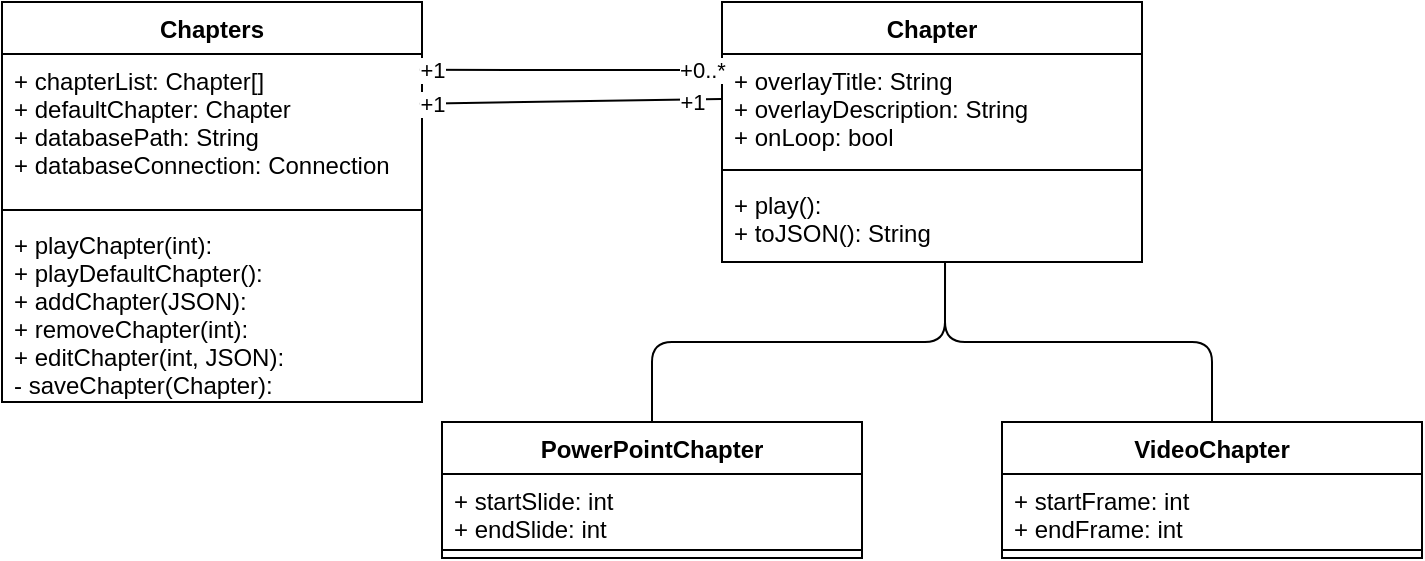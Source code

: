 <mxfile>
    <diagram id="MgaHH2T1kO8tj6MzfGyo" name="Page-1">
        <mxGraphModel dx="838" dy="1713" grid="1" gridSize="10" guides="1" tooltips="1" connect="1" arrows="1" fold="1" page="1" pageScale="1" pageWidth="850" pageHeight="1100" math="0" shadow="0">
            <root>
                <mxCell id="0"/>
                <mxCell id="1" parent="0"/>
                <mxCell id="31" value="Chapter" style="swimlane;fontStyle=1;align=center;verticalAlign=top;childLayout=stackLayout;horizontal=1;startSize=26;horizontalStack=0;resizeParent=1;resizeParentMax=0;resizeLast=0;collapsible=1;marginBottom=0;" vertex="1" parent="1">
                    <mxGeometry x="440" y="-480" width="210" height="130" as="geometry"/>
                </mxCell>
                <mxCell id="32" value="+ overlayTitle: String&#10;+ overlayDescription: String&#10;+ onLoop: bool" style="text;strokeColor=none;fillColor=none;align=left;verticalAlign=top;spacingLeft=4;spacingRight=4;overflow=hidden;rotatable=0;points=[[0,0.5],[1,0.5]];portConstraint=eastwest;" vertex="1" parent="31">
                    <mxGeometry y="26" width="210" height="54" as="geometry"/>
                </mxCell>
                <mxCell id="33" value="" style="line;strokeWidth=1;fillColor=none;align=left;verticalAlign=middle;spacingTop=-1;spacingLeft=3;spacingRight=3;rotatable=0;labelPosition=right;points=[];portConstraint=eastwest;strokeColor=inherit;" vertex="1" parent="31">
                    <mxGeometry y="80" width="210" height="8" as="geometry"/>
                </mxCell>
                <mxCell id="34" value="+ play():&#10;+ toJSON(): String" style="text;strokeColor=none;fillColor=none;align=left;verticalAlign=top;spacingLeft=4;spacingRight=4;overflow=hidden;rotatable=0;points=[[0,0.5],[1,0.5]];portConstraint=eastwest;" vertex="1" parent="31">
                    <mxGeometry y="88" width="210" height="42" as="geometry"/>
                </mxCell>
                <mxCell id="42" value="Chapters" style="swimlane;fontStyle=1;align=center;verticalAlign=top;childLayout=stackLayout;horizontal=1;startSize=26;horizontalStack=0;resizeParent=1;resizeParentMax=0;resizeLast=0;collapsible=1;marginBottom=0;" vertex="1" parent="1">
                    <mxGeometry x="80" y="-480" width="210" height="200" as="geometry"/>
                </mxCell>
                <mxCell id="43" value="+ chapterList: Chapter[]&#10;+ defaultChapter: Chapter&#10;+ databasePath: String&#10;+ databaseConnection: Connection" style="text;strokeColor=none;fillColor=none;align=left;verticalAlign=top;spacingLeft=4;spacingRight=4;overflow=hidden;rotatable=0;points=[[0,0.5],[1,0.5]];portConstraint=eastwest;" vertex="1" parent="42">
                    <mxGeometry y="26" width="210" height="74" as="geometry"/>
                </mxCell>
                <mxCell id="44" value="" style="line;strokeWidth=1;fillColor=none;align=left;verticalAlign=middle;spacingTop=-1;spacingLeft=3;spacingRight=3;rotatable=0;labelPosition=right;points=[];portConstraint=eastwest;strokeColor=inherit;" vertex="1" parent="42">
                    <mxGeometry y="100" width="210" height="8" as="geometry"/>
                </mxCell>
                <mxCell id="45" value="+ playChapter(int): &#10;+ playDefaultChapter():&#10;+ addChapter(JSON):&#10;+ removeChapter(int):&#10;+ editChapter(int, JSON):&#10;- saveChapter(Chapter):" style="text;strokeColor=none;fillColor=none;align=left;verticalAlign=top;spacingLeft=4;spacingRight=4;overflow=hidden;rotatable=0;points=[[0,0.5],[1,0.5]];portConstraint=eastwest;" vertex="1" parent="42">
                    <mxGeometry y="108" width="210" height="92" as="geometry"/>
                </mxCell>
                <mxCell id="54" style="edgeStyle=orthogonalEdgeStyle;html=1;exitX=0.5;exitY=0;exitDx=0;exitDy=0;endArrow=none;endFill=0;entryX=0.531;entryY=1.022;entryDx=0;entryDy=0;entryPerimeter=0;" edge="1" parent="1" source="46" target="34">
                    <mxGeometry relative="1" as="geometry">
                        <mxPoint x="560" y="-330" as="targetPoint"/>
                        <Array as="points">
                            <mxPoint x="405" y="-310"/>
                            <mxPoint x="552" y="-310"/>
                        </Array>
                    </mxGeometry>
                </mxCell>
                <mxCell id="46" value="PowerPointChapter" style="swimlane;fontStyle=1;align=center;verticalAlign=top;childLayout=stackLayout;horizontal=1;startSize=26;horizontalStack=0;resizeParent=1;resizeParentMax=0;resizeLast=0;collapsible=1;marginBottom=0;" vertex="1" parent="1">
                    <mxGeometry x="300" y="-270" width="210" height="68" as="geometry"/>
                </mxCell>
                <mxCell id="47" value="+ startSlide: int&#10;+ endSlide: int" style="text;strokeColor=none;fillColor=none;align=left;verticalAlign=top;spacingLeft=4;spacingRight=4;overflow=hidden;rotatable=0;points=[[0,0.5],[1,0.5]];portConstraint=eastwest;" vertex="1" parent="46">
                    <mxGeometry y="26" width="210" height="34" as="geometry"/>
                </mxCell>
                <mxCell id="48" value="" style="line;strokeWidth=1;fillColor=none;align=left;verticalAlign=middle;spacingTop=-1;spacingLeft=3;spacingRight=3;rotatable=0;labelPosition=right;points=[];portConstraint=eastwest;strokeColor=inherit;" vertex="1" parent="46">
                    <mxGeometry y="60" width="210" height="8" as="geometry"/>
                </mxCell>
                <mxCell id="56" style="edgeStyle=orthogonalEdgeStyle;html=1;exitX=0.5;exitY=0;exitDx=0;exitDy=0;entryX=0.531;entryY=0.996;entryDx=0;entryDy=0;entryPerimeter=0;endArrow=none;endFill=0;" edge="1" parent="1" source="50" target="34">
                    <mxGeometry relative="1" as="geometry"/>
                </mxCell>
                <mxCell id="50" value="VideoChapter" style="swimlane;fontStyle=1;align=center;verticalAlign=top;childLayout=stackLayout;horizontal=1;startSize=26;horizontalStack=0;resizeParent=1;resizeParentMax=0;resizeLast=0;collapsible=1;marginBottom=0;" vertex="1" parent="1">
                    <mxGeometry x="580" y="-270" width="210" height="68" as="geometry"/>
                </mxCell>
                <mxCell id="51" value="+ startFrame: int&#10;+ endFrame: int" style="text;strokeColor=none;fillColor=none;align=left;verticalAlign=top;spacingLeft=4;spacingRight=4;overflow=hidden;rotatable=0;points=[[0,0.5],[1,0.5]];portConstraint=eastwest;" vertex="1" parent="50">
                    <mxGeometry y="26" width="210" height="34" as="geometry"/>
                </mxCell>
                <mxCell id="52" value="" style="line;strokeWidth=1;fillColor=none;align=left;verticalAlign=middle;spacingTop=-1;spacingLeft=3;spacingRight=3;rotatable=0;labelPosition=right;points=[];portConstraint=eastwest;strokeColor=inherit;" vertex="1" parent="50">
                    <mxGeometry y="60" width="210" height="8" as="geometry"/>
                </mxCell>
                <mxCell id="57" style="html=1;exitX=0.995;exitY=0.107;exitDx=0;exitDy=0;entryX=0.006;entryY=0.148;entryDx=0;entryDy=0;endArrow=none;endFill=0;exitPerimeter=0;entryPerimeter=0;" edge="1" parent="1" source="43" target="32">
                    <mxGeometry relative="1" as="geometry"/>
                </mxCell>
                <mxCell id="59" value="+1" style="edgeLabel;html=1;align=center;verticalAlign=middle;resizable=0;points=[];" vertex="1" connectable="0" parent="57">
                    <mxGeometry x="-0.925" relative="1" as="geometry">
                        <mxPoint as="offset"/>
                    </mxGeometry>
                </mxCell>
                <mxCell id="61" value="+0..*" style="edgeLabel;html=1;align=center;verticalAlign=middle;resizable=0;points=[];" vertex="1" connectable="0" parent="57">
                    <mxGeometry x="0.732" relative="1" as="geometry">
                        <mxPoint x="9" as="offset"/>
                    </mxGeometry>
                </mxCell>
                <mxCell id="58" style="html=1;exitX=0.995;exitY=0.336;exitDx=0;exitDy=0;endArrow=none;endFill=0;entryX=-0.002;entryY=0.416;entryDx=0;entryDy=0;entryPerimeter=0;exitPerimeter=0;" edge="1" parent="1" source="43" target="32">
                    <mxGeometry relative="1" as="geometry">
                        <mxPoint x="460" y="-460.0" as="targetPoint"/>
                    </mxGeometry>
                </mxCell>
                <mxCell id="60" value="+1" style="edgeLabel;html=1;align=center;verticalAlign=middle;resizable=0;points=[];" vertex="1" connectable="0" parent="58">
                    <mxGeometry x="-0.924" relative="1" as="geometry">
                        <mxPoint as="offset"/>
                    </mxGeometry>
                </mxCell>
                <mxCell id="62" value="+1" style="edgeLabel;html=1;align=center;verticalAlign=middle;resizable=0;points=[];" vertex="1" connectable="0" parent="58">
                    <mxGeometry x="0.798" y="-1" relative="1" as="geometry">
                        <mxPoint as="offset"/>
                    </mxGeometry>
                </mxCell>
            </root>
        </mxGraphModel>
    </diagram>
</mxfile>